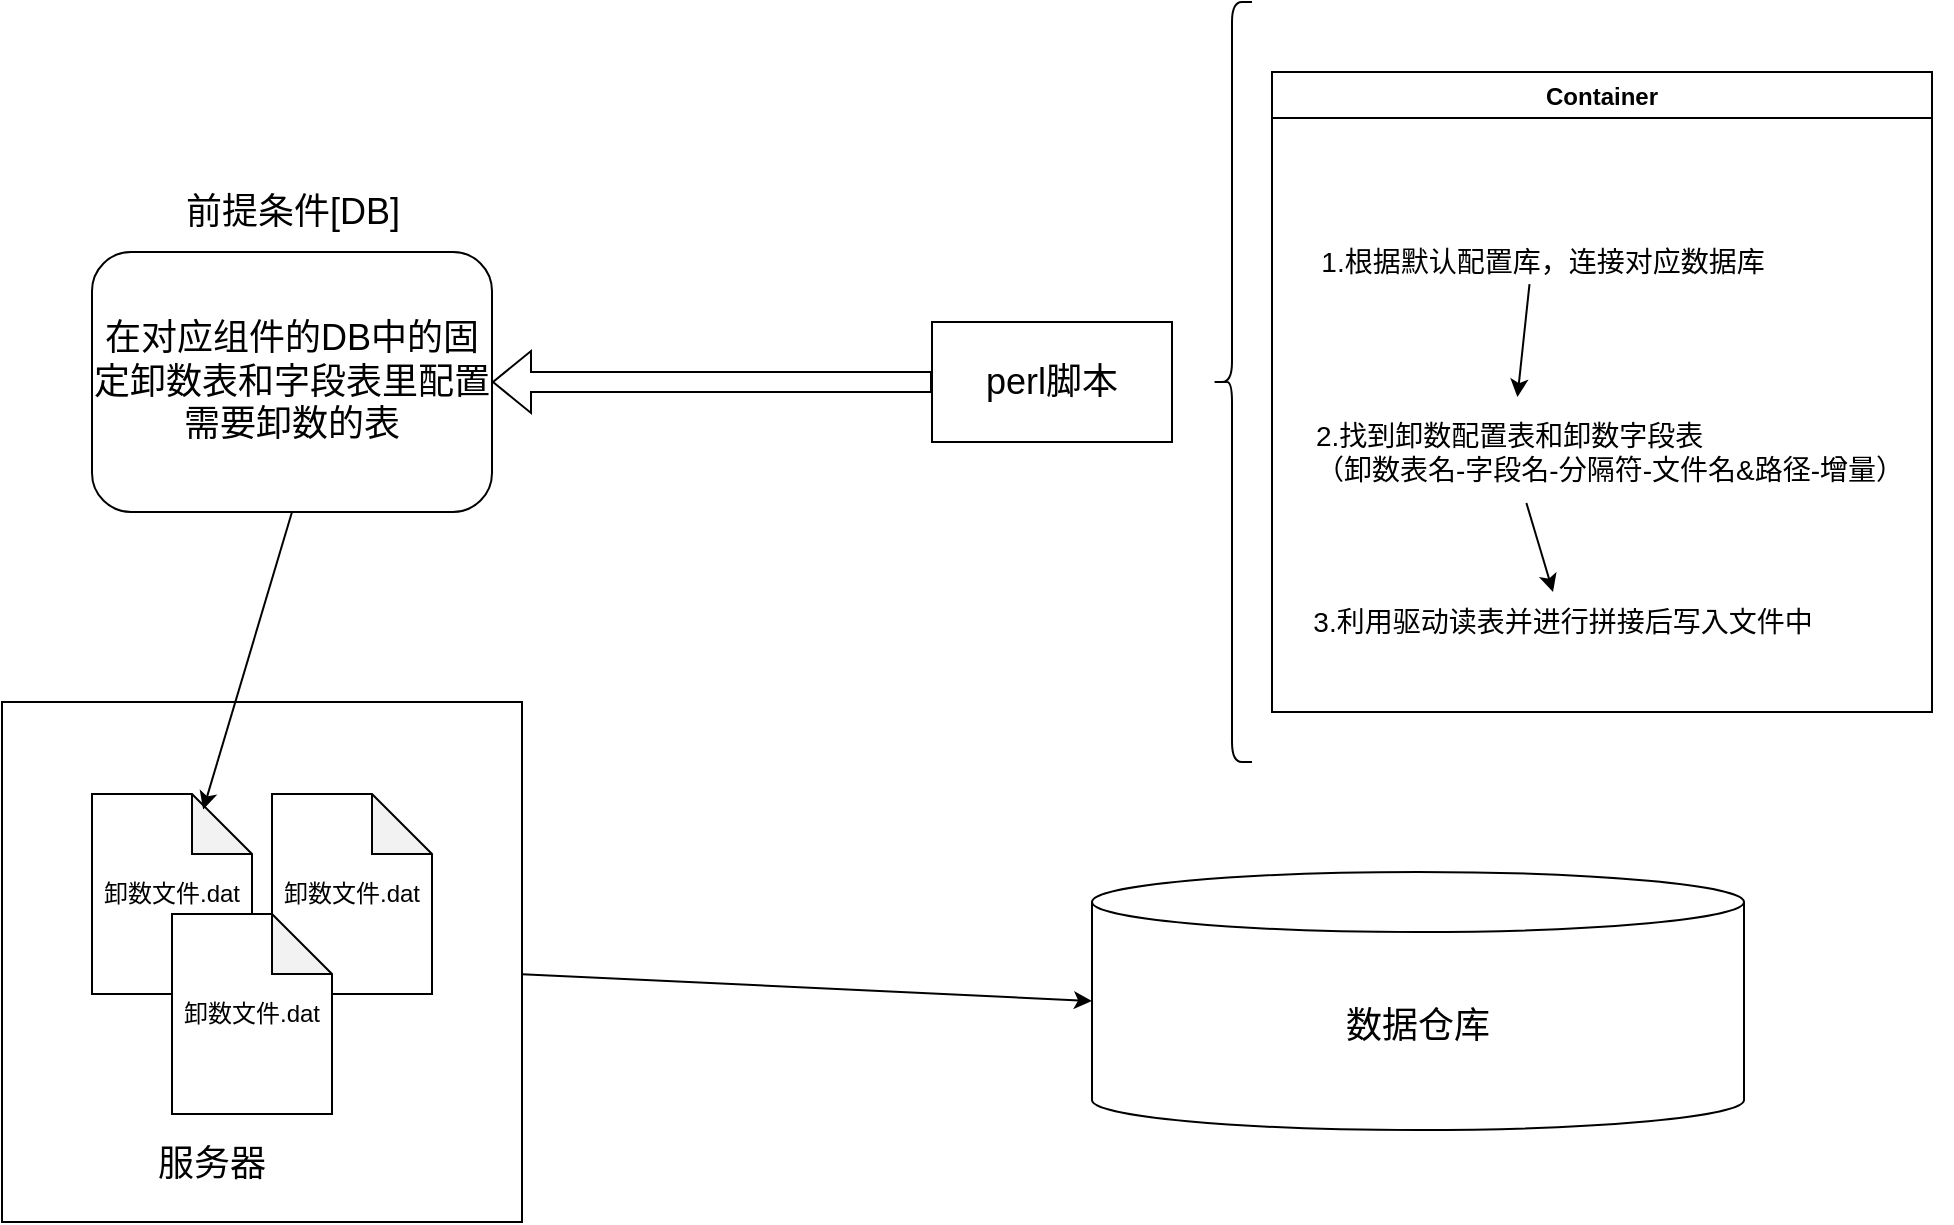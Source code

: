 <mxfile version="24.7.7">
  <diagram name="第 1 页" id="_Khk3AFxsx5nVBd9rEiY">
    <mxGraphModel dx="2117" dy="1710" grid="1" gridSize="10" guides="1" tooltips="1" connect="1" arrows="1" fold="1" page="1" pageScale="1" pageWidth="827" pageHeight="1169" math="0" shadow="0">
      <root>
        <mxCell id="0" />
        <mxCell id="1" parent="0" />
        <mxCell id="oBVKEtkIVzsdpsA8WE52-1" value="&lt;font style=&quot;font-size: 18px;&quot;&gt;在对应组件的DB中的固定卸数表和字段表里配置需要卸数的表&lt;/font&gt;" style="rounded=1;whiteSpace=wrap;html=1;" vertex="1" parent="1">
          <mxGeometry x="-30" y="100" width="200" height="130" as="geometry" />
        </mxCell>
        <mxCell id="oBVKEtkIVzsdpsA8WE52-5" value="&lt;font style=&quot;font-size: 18px;&quot;&gt;前提条件[DB]&lt;/font&gt;" style="text;html=1;align=center;verticalAlign=middle;resizable=0;points=[];autosize=1;strokeColor=none;fillColor=none;" vertex="1" parent="1">
          <mxGeometry x="5" y="60" width="130" height="40" as="geometry" />
        </mxCell>
        <mxCell id="oBVKEtkIVzsdpsA8WE52-6" value="&lt;font style=&quot;font-size: 18px;&quot;&gt;perl脚本&lt;/font&gt;" style="rounded=0;whiteSpace=wrap;html=1;" vertex="1" parent="1">
          <mxGeometry x="390" y="135" width="120" height="60" as="geometry" />
        </mxCell>
        <mxCell id="oBVKEtkIVzsdpsA8WE52-8" value="" style="shape=flexArrow;endArrow=classic;html=1;rounded=0;entryX=1;entryY=0.5;entryDx=0;entryDy=0;exitX=0;exitY=0.5;exitDx=0;exitDy=0;" edge="1" parent="1" source="oBVKEtkIVzsdpsA8WE52-6" target="oBVKEtkIVzsdpsA8WE52-1">
          <mxGeometry width="50" height="50" relative="1" as="geometry">
            <mxPoint x="300" y="430" as="sourcePoint" />
            <mxPoint x="390" y="340" as="targetPoint" />
          </mxGeometry>
        </mxCell>
        <mxCell id="oBVKEtkIVzsdpsA8WE52-14" value="" style="group" vertex="1" connectable="0" parent="1">
          <mxGeometry x="-30" y="371" width="215" height="214" as="geometry" />
        </mxCell>
        <mxCell id="oBVKEtkIVzsdpsA8WE52-27" value="" style="whiteSpace=wrap;html=1;aspect=fixed;" vertex="1" parent="oBVKEtkIVzsdpsA8WE52-14">
          <mxGeometry x="-45" y="-46" width="260" height="260" as="geometry" />
        </mxCell>
        <mxCell id="oBVKEtkIVzsdpsA8WE52-9" value="卸数文件.dat" style="shape=note;whiteSpace=wrap;html=1;backgroundOutline=1;darkOpacity=0.05;" vertex="1" parent="oBVKEtkIVzsdpsA8WE52-14">
          <mxGeometry width="80" height="100" as="geometry" />
        </mxCell>
        <mxCell id="oBVKEtkIVzsdpsA8WE52-12" value="卸数文件.dat" style="shape=note;whiteSpace=wrap;html=1;backgroundOutline=1;darkOpacity=0.05;" vertex="1" parent="oBVKEtkIVzsdpsA8WE52-14">
          <mxGeometry x="90" width="80" height="100" as="geometry" />
        </mxCell>
        <mxCell id="oBVKEtkIVzsdpsA8WE52-13" value="卸数文件.dat" style="shape=note;whiteSpace=wrap;html=1;backgroundOutline=1;darkOpacity=0.05;" vertex="1" parent="oBVKEtkIVzsdpsA8WE52-14">
          <mxGeometry x="40" y="60" width="80" height="100" as="geometry" />
        </mxCell>
        <mxCell id="oBVKEtkIVzsdpsA8WE52-28" value="&lt;font style=&quot;font-size: 18px;&quot;&gt;服务器&lt;/font&gt;" style="text;html=1;align=center;verticalAlign=middle;whiteSpace=wrap;rounded=0;" vertex="1" parent="oBVKEtkIVzsdpsA8WE52-14">
          <mxGeometry x="30" y="170" width="60" height="30" as="geometry" />
        </mxCell>
        <mxCell id="oBVKEtkIVzsdpsA8WE52-15" value="" style="endArrow=classic;html=1;rounded=0;exitX=0.5;exitY=1;exitDx=0;exitDy=0;entryX=0.695;entryY=0.078;entryDx=0;entryDy=0;entryPerimeter=0;" edge="1" parent="1" source="oBVKEtkIVzsdpsA8WE52-1" target="oBVKEtkIVzsdpsA8WE52-9">
          <mxGeometry width="50" height="50" relative="1" as="geometry">
            <mxPoint x="230" y="340" as="sourcePoint" />
            <mxPoint x="280" y="290" as="targetPoint" />
          </mxGeometry>
        </mxCell>
        <mxCell id="oBVKEtkIVzsdpsA8WE52-16" value="" style="shape=curlyBracket;whiteSpace=wrap;html=1;rounded=1;labelPosition=left;verticalLabelPosition=middle;align=right;verticalAlign=middle;" vertex="1" parent="1">
          <mxGeometry x="530" y="-25" width="20" height="380" as="geometry" />
        </mxCell>
        <mxCell id="oBVKEtkIVzsdpsA8WE52-17" value="Container" style="swimlane;" vertex="1" parent="1">
          <mxGeometry x="560" y="10" width="330" height="320" as="geometry" />
        </mxCell>
        <mxCell id="oBVKEtkIVzsdpsA8WE52-18" value="&lt;font style=&quot;font-size: 14px;&quot;&gt;1.根据默认配置库，连接对应数据库&lt;/font&gt;" style="text;html=1;align=center;verticalAlign=middle;resizable=0;points=[];autosize=1;strokeColor=none;fillColor=none;" vertex="1" parent="oBVKEtkIVzsdpsA8WE52-17">
          <mxGeometry x="10" y="80" width="250" height="30" as="geometry" />
        </mxCell>
        <mxCell id="oBVKEtkIVzsdpsA8WE52-19" value="&lt;font style=&quot;font-size: 14px;&quot;&gt;2.找到卸数配置表和卸数字段表&lt;br&gt;（卸数表名-字段名-分隔符-文件名&amp;amp;路径-增量）&lt;/font&gt;" style="text;html=1;align=left;verticalAlign=middle;resizable=0;points=[];autosize=1;strokeColor=none;fillColor=none;" vertex="1" parent="oBVKEtkIVzsdpsA8WE52-17">
          <mxGeometry x="20" y="165" width="320" height="50" as="geometry" />
        </mxCell>
        <mxCell id="oBVKEtkIVzsdpsA8WE52-20" value="&lt;font style=&quot;font-size: 14px;&quot;&gt;3.利用驱动读表并进行拼接后写入文件中&lt;/font&gt;" style="text;html=1;align=center;verticalAlign=middle;resizable=0;points=[];autosize=1;strokeColor=none;fillColor=none;" vertex="1" parent="oBVKEtkIVzsdpsA8WE52-17">
          <mxGeometry x="10" y="260" width="270" height="30" as="geometry" />
        </mxCell>
        <mxCell id="oBVKEtkIVzsdpsA8WE52-24" value="" style="endArrow=classic;html=1;rounded=0;exitX=0.475;exitY=0.867;exitDx=0;exitDy=0;exitPerimeter=0;entryX=0.321;entryY=-0.05;entryDx=0;entryDy=0;entryPerimeter=0;" edge="1" parent="oBVKEtkIVzsdpsA8WE52-17" source="oBVKEtkIVzsdpsA8WE52-18" target="oBVKEtkIVzsdpsA8WE52-19">
          <mxGeometry width="50" height="50" relative="1" as="geometry">
            <mxPoint x="380" y="90" as="sourcePoint" />
            <mxPoint x="100" y="160" as="targetPoint" />
          </mxGeometry>
        </mxCell>
        <mxCell id="oBVKEtkIVzsdpsA8WE52-25" value="" style="endArrow=classic;html=1;rounded=0;exitX=0.335;exitY=1.01;exitDx=0;exitDy=0;exitPerimeter=0;" edge="1" parent="oBVKEtkIVzsdpsA8WE52-17" source="oBVKEtkIVzsdpsA8WE52-19" target="oBVKEtkIVzsdpsA8WE52-20">
          <mxGeometry width="50" height="50" relative="1" as="geometry">
            <mxPoint x="110" y="106" as="sourcePoint" />
            <mxPoint x="104" y="272" as="targetPoint" />
          </mxGeometry>
        </mxCell>
        <mxCell id="oBVKEtkIVzsdpsA8WE52-30" value="&lt;font style=&quot;font-size: 18px;&quot;&gt;数据仓库&lt;/font&gt;" style="shape=cylinder3;whiteSpace=wrap;html=1;boundedLbl=1;backgroundOutline=1;size=15;" vertex="1" parent="1">
          <mxGeometry x="470" y="410" width="326" height="129" as="geometry" />
        </mxCell>
        <mxCell id="oBVKEtkIVzsdpsA8WE52-31" value="" style="endArrow=classic;html=1;rounded=0;entryX=0;entryY=0.5;entryDx=0;entryDy=0;entryPerimeter=0;" edge="1" parent="1" source="oBVKEtkIVzsdpsA8WE52-27" target="oBVKEtkIVzsdpsA8WE52-30">
          <mxGeometry width="50" height="50" relative="1" as="geometry">
            <mxPoint x="270" y="540" as="sourcePoint" />
            <mxPoint x="320" y="490" as="targetPoint" />
          </mxGeometry>
        </mxCell>
      </root>
    </mxGraphModel>
  </diagram>
</mxfile>
